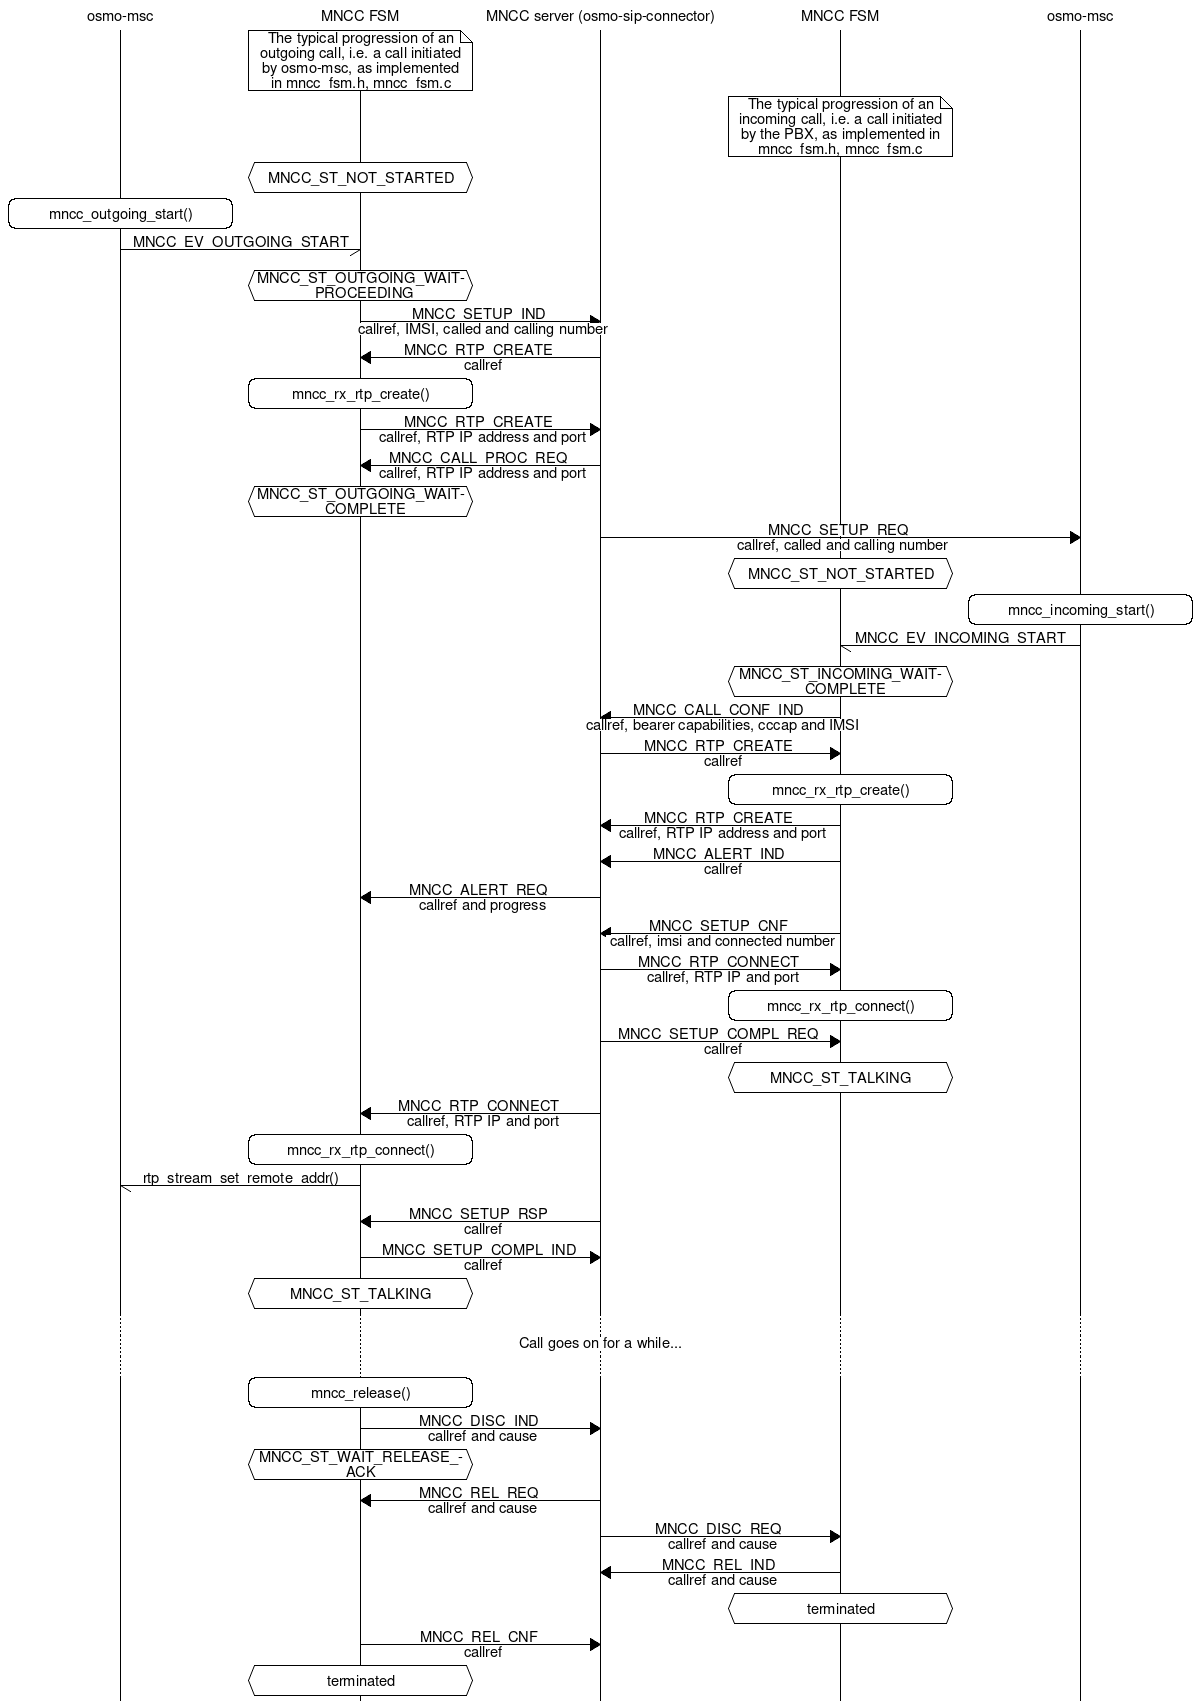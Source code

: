 msc {
	hscale=2;
	msc1[label="osmo-msc"], mncc1[label="MNCC FSM"], pbx[label="MNCC server (osmo-sip-connector)"], mncc2[label="MNCC FSM"], msc2[label="osmo-msc"];

	mncc1 note mncc1 [label="The typical progression of an outgoing call, i.e. a call initiated by osmo-msc, as
		implemented in mncc_fsm.h, mncc_fsm.c"];
	mncc2 note mncc2 [label="The typical progression of an incoming call, i.e. a call initiated by the PBX, as
		implemented in mncc_fsm.h, mncc_fsm.c"];

	mncc1 abox mncc1 [label="MNCC_ST_NOT_STARTED"];
	msc1 rbox msc1 [label="mncc_outgoing_start()"];
	msc1 -> mncc1 [label="MNCC_EV_OUTGOING_START"];

	mncc1 abox mncc1 [label="MNCC_ST_OUTGOING_WAIT_PROCEEDING"];
	mncc1 => pbx [label="MNCC_SETUP_IND
			    \n callref, IMSI, called and calling number"];
	mncc1 <= pbx [label="MNCC_RTP_CREATE
			\n callref"];
	mncc1 rbox mncc1 [label="mncc_rx_rtp_create()"];
	mncc1 => pbx [label="MNCC_RTP_CREATE
			\n callref, RTP IP address and port"];
	mncc1 <= pbx [label="MNCC_CALL_PROC_REQ
			\n callref, RTP IP address and port"];
	mncc1 abox mncc1 [label="MNCC_ST_OUTGOING_WAIT_COMPLETE"];

	msc2 <= pbx [label="MNCC_SETUP_REQ
			\n callref, called and calling number"];
	mncc2 abox mncc2 [label="MNCC_ST_NOT_STARTED"];
	msc2 rbox msc2 [label="mncc_incoming_start()"];
	msc2 -> mncc2 [label="MNCC_EV_INCOMING_START"];
	mncc2 abox mncc2 [label="MNCC_ST_INCOMING_WAIT_COMPLETE"];
	mncc2 => pbx [label="MNCC_CALL_CONF_IND
			\n callref, bearer capabilities, cccap and IMSI"];
	mncc2 <= pbx [label="MNCC_RTP_CREATE
			\n callref"];
	mncc2 rbox mncc2 [label="mncc_rx_rtp_create()"];
	mncc2 => pbx [label="MNCC_RTP_CREATE
			\n callref, RTP IP address and port"];
	mncc2 => pbx [label="MNCC_ALERT_IND
			\n callref"];

	mncc1 <= pbx [label="MNCC_ALERT_REQ
			\n callref and progress"];

	mncc2 => pbx [label="MNCC_SETUP_CNF
			\n callref, imsi and connected number"];
	mncc2 <= pbx [label="MNCC_RTP_CONNECT
			\n callref, RTP IP and port"];
	mncc2 rbox mncc2 [label="mncc_rx_rtp_connect()"];
	mncc2 <= pbx [label="MNCC_SETUP_COMPL_REQ
			\n callref"];
	mncc2 abox mncc2 [label="MNCC_ST_TALKING"];

	mncc1 <= pbx [label="MNCC_RTP_CONNECT
			\n callref, RTP IP and port"];
	mncc1 rbox mncc1 [label="mncc_rx_rtp_connect()"];
	msc1 <- mncc1 [label="rtp_stream_set_remote_addr()"];
	mncc1 <= pbx [label="MNCC_SETUP_RSP
			\n callref"];
	mncc1 => pbx [label="MNCC_SETUP_COMPL_IND
			\n callref"];
	mncc1 abox mncc1 [label="MNCC_ST_TALKING"];

	...;
	... [label="Call goes on for a while..."];
	...;

	mncc1 rbox mncc1 [label="mncc_release()"];
	mncc1 => pbx [label="MNCC_DISC_IND
			\n callref and cause"];
	mncc1 abox mncc1 [label="MNCC_ST_WAIT_RELEASE_ACK"];
	mncc1 <= pbx [label="MNCC_REL_REQ
			\n callref and cause"];

	mncc2 <= pbx [label="MNCC_DISC_REQ
			\n callref and cause"];
	mncc2 => pbx [label="MNCC_REL_IND
			\n callref and cause"];
	mncc2 abox mncc2 [label="terminated"];

	mncc1 => pbx [label="MNCC_REL_CNF
			\n callref"];
	mncc1 abox mncc1 [label="terminated"];
}
